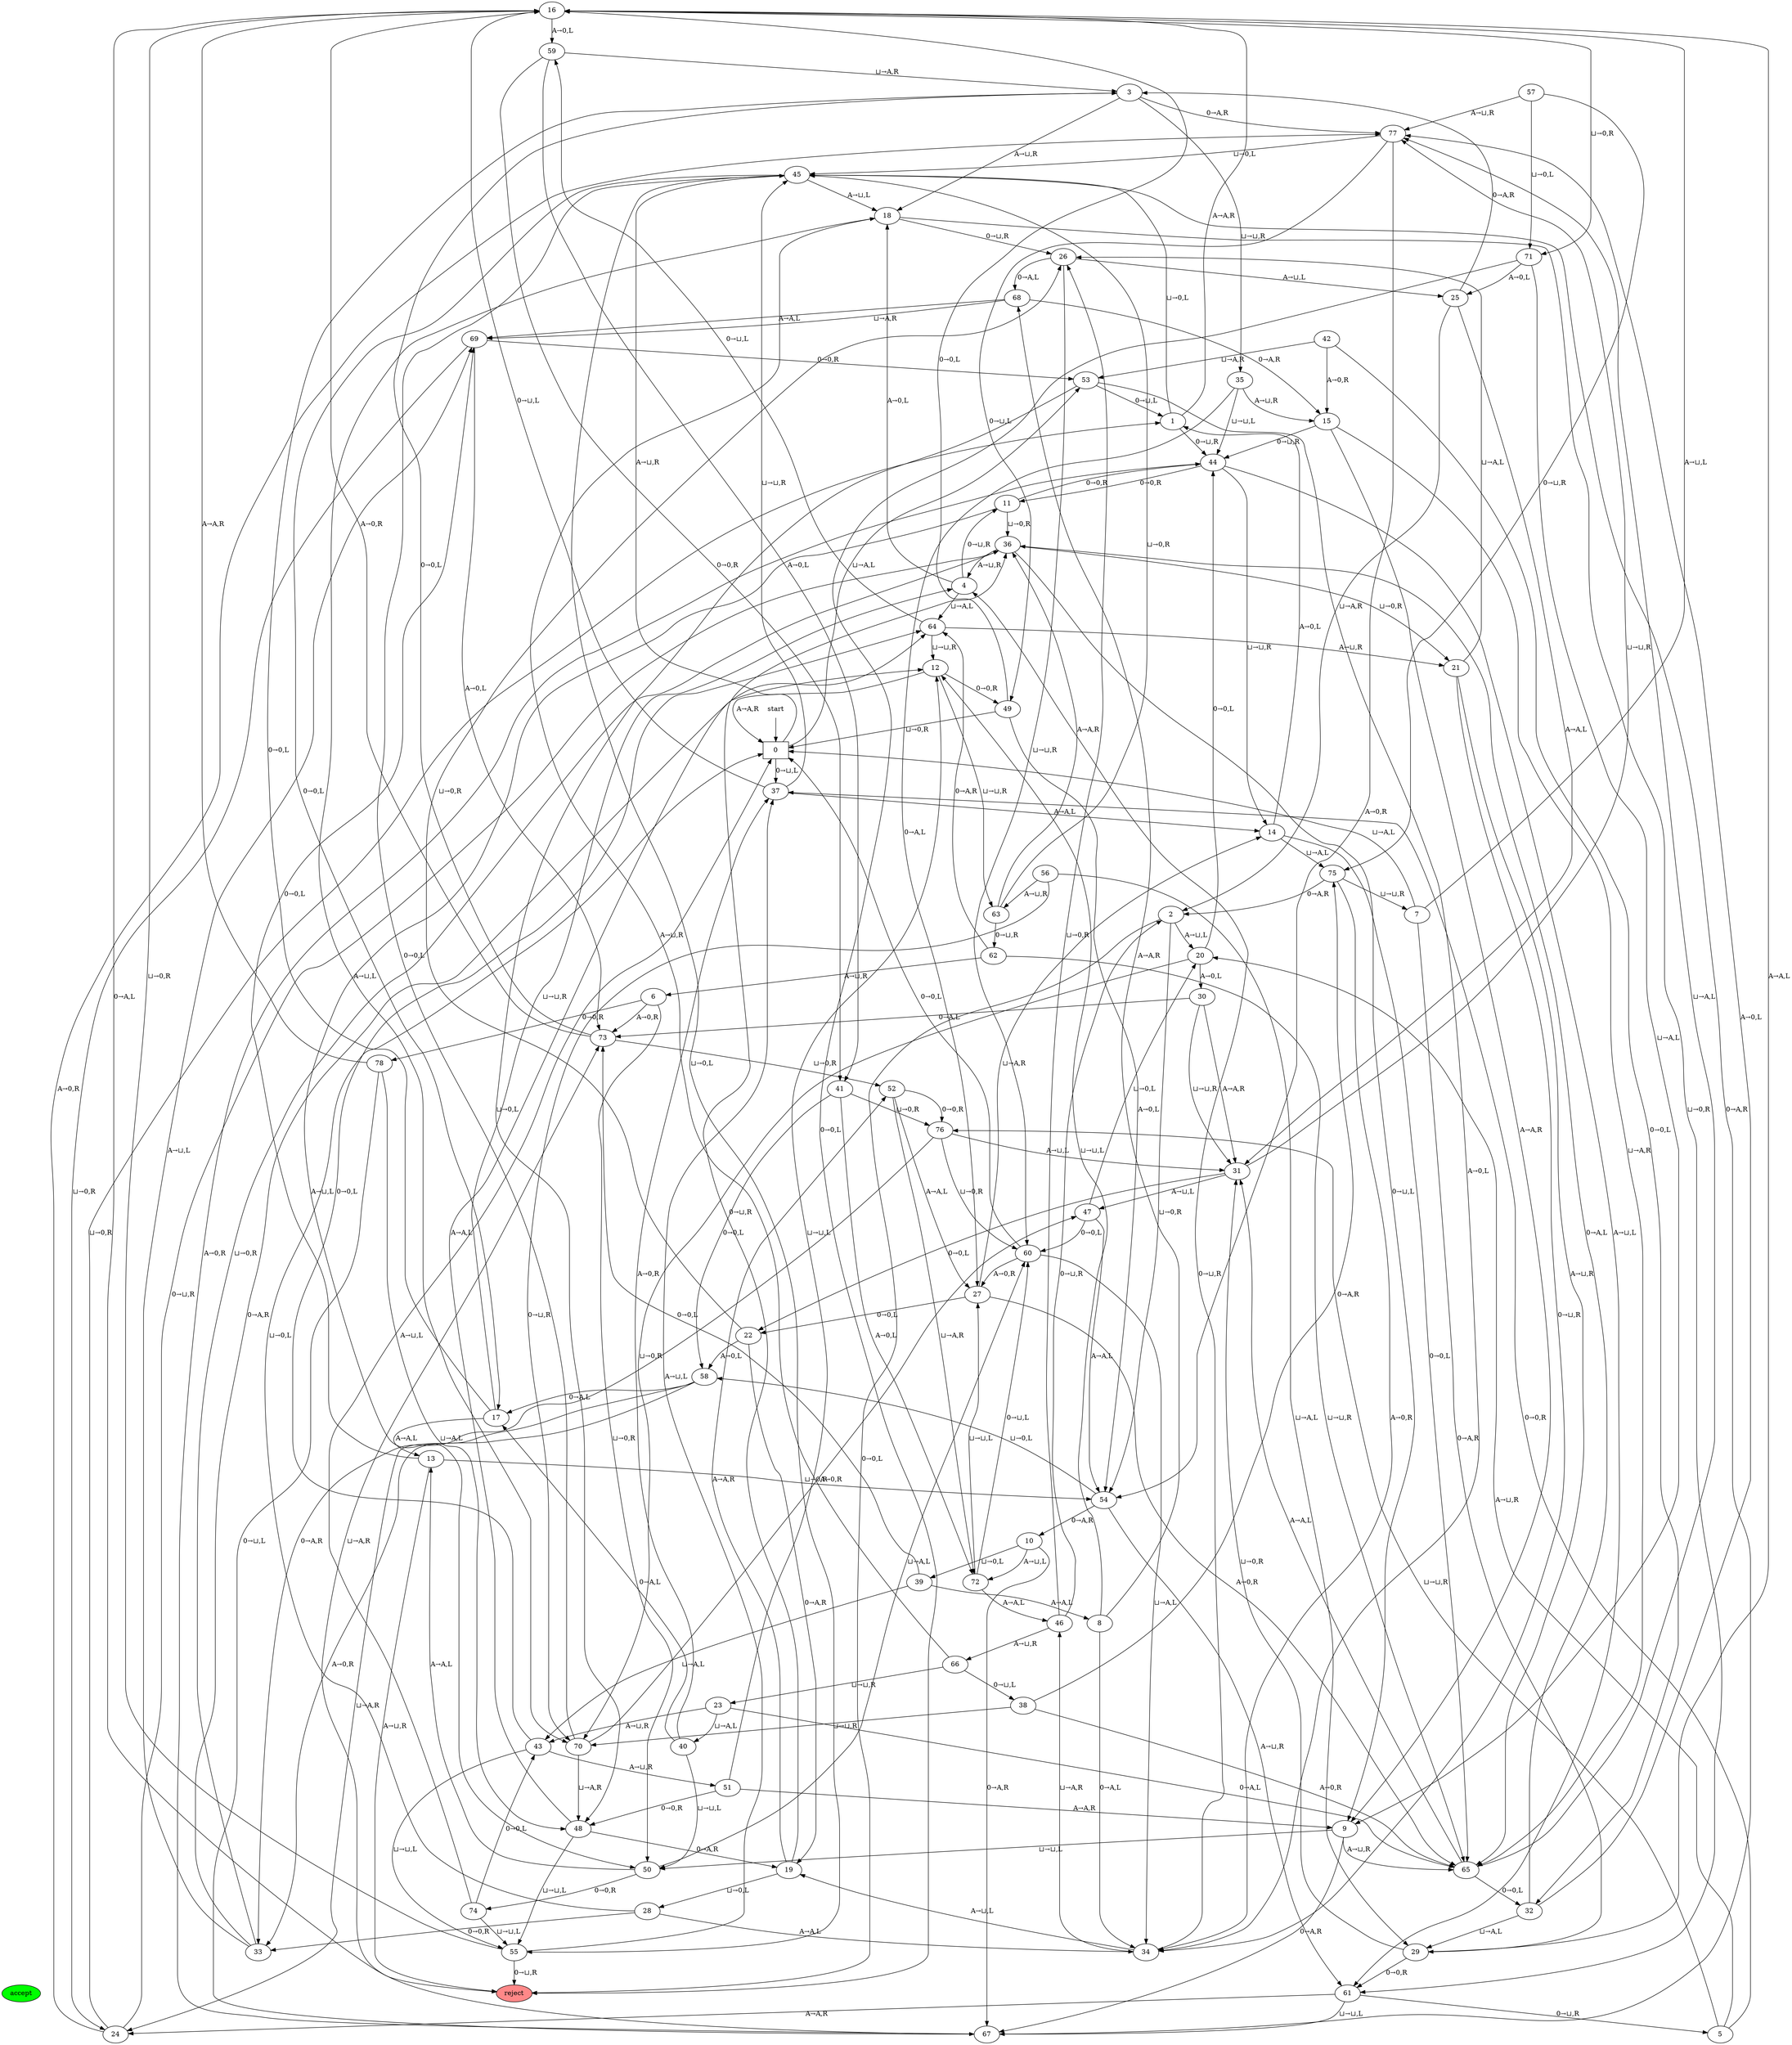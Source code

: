 digraph {
{
	79[fillcolor=green style=filled label="accept" group="flow"];
	80[fillcolor="#ff8888" style=filled label="reject" group="flow"];
	0[shape="box" group="flow"];
	start[shape=plaintext label="start" group="flow"];
}
{rank=same 79 80}
start -> 0;
0 -> 37[label="0→⊔,L"];
0 -> 45[label="A→⊔,R"];
0 -> 53[label="⊔→A,L"];
1 -> 44[label="0→⊔,R"];
1 -> 16[label="A→A,R"];
1 -> 45[label="⊔→0,L"];
2 -> 80[label="0→0,L"];
2 -> 20[label="A→⊔,L"];
2 -> 54[label="⊔→0,R"];
3 -> 77[label="0→A,R"];
3 -> 18[label="A→⊔,R"];
3 -> 35[label="⊔→⊔,R"];
4 -> 11[label="0→⊔,R"];
4 -> 18[label="A→0,L"];
4 -> 64[label="⊔→A,L"];
5 -> 37[label="0→0,R"];
5 -> 20[label="A→⊔,R"];
5 -> 76[label="⊔→⊔,R"];
6 -> 78[label="0→0,R"];
6 -> 73[label="A→0,R"];
6 -> 50[label="⊔→0,R"];
7 -> 29[label="0→A,R"];
7 -> 16[label="A→⊔,L"];
7 -> 0[label="⊔→A,L"];
8 -> 34[label="0→A,L"];
8 -> 68[label="A→A,R"];
8 -> 12[label="⊔→⊔,L"];
9 -> 67[label="0→A,R"];
9 -> 65[label="A→⊔,R"];
9 -> 50[label="⊔→⊔,L"];
10 -> 67[label="0→A,R"];
10 -> 72[label="A→⊔,L"];
10 -> 39[label="⊔→0,L"];
11 -> 44[label="0→0,R"];
11 -> 50[label="A→⊔,L"];
11 -> 36[label="⊔→0,R"];
12 -> 49[label="0→0,R"];
12 -> 0[label="A→A,R"];
12 -> 63[label="⊔→⊔,R"];
13 -> 69[label="0→0,L"];
13 -> 80[label="A→⊔,R"];
13 -> 54[label="⊔→0,R"];
14 -> 65[label="0→0,L"];
14 -> 1[label="A→0,L"];
14 -> 75[label="⊔→A,L"];
15 -> 44[label="0→⊔,R"];
15 -> 9[label="A→A,R"];
15 -> 65[label="⊔→A,R"];
16 -> 80[label="0→A,L"];
16 -> 59[label="A→0,L"];
16 -> 71[label="⊔→0,R"];
17 -> 3[label="0→0,L"];
17 -> 13[label="A→A,L"];
17 -> 4[label="⊔→⊔,R"];
18 -> 26[label="0→⊔,R"];
18 -> 70[label="A→⊔,L"];
18 -> 61[label="⊔→0,R"];
19 -> 36[label="0→⊔,R"];
19 -> 52[label="A→A,R"];
19 -> 28[label="⊔→0,L"];
20 -> 44[label="0→0,L"];
20 -> 30[label="A→0,L"];
20 -> 70[label="⊔→0,R"];
21 -> 34[label="0→⊔,R"];
21 -> 65[label="A→⊔,R"];
21 -> 26[label="⊔→A,L"];
22 -> 19[label="0→A,R"];
22 -> 58[label="A→0,L"];
22 -> 26[label="⊔→0,R"];
23 -> 65[label="0→A,L"];
23 -> 43[label="A→⊔,R"];
23 -> 40[label="⊔→A,L"];
24 -> 36[label="0→⊔,R"];
24 -> 77[label="A→0,R"];
24 -> 1[label="⊔→0,R"];
25 -> 3[label="0→A,R"];
25 -> 31[label="A→A,L"];
25 -> 2[label="⊔→A,R"];
26 -> 68[label="0→A,L"];
26 -> 25[label="A→⊔,L"];
26 -> 60[label="⊔→⊔,R"];
27 -> 22[label="0→0,L"];
27 -> 65[label="A→0,R"];
27 -> 14[label="⊔→A,R"];
28 -> 33[label="0→0,R"];
28 -> 34[label="A→A,L"];
28 -> 0[label="⊔→0,L"];
29 -> 61[label="0→0,R"];
29 -> 16[label="A→A,L"];
29 -> 31[label="⊔→0,R"];
30 -> 73[label="0→A,L"];
30 -> 31[label="A→A,R"];
30 -> 31[label="⊔→⊔,R"];
31 -> 22[label="0→0,L"];
31 -> 47[label="A→⊔,L"];
31 -> 77[label="⊔→⊔,R"];
32 -> 36[label="0→A,L"];
32 -> 77[label="A→0,L"];
32 -> 29[label="⊔→A,L"];
33 -> 12[label="0→A,R"];
33 -> 69[label="A→⊔,L"];
33 -> 36[label="⊔→0,R"];
34 -> 4[label="0→⊔,R"];
34 -> 19[label="A→⊔,L"];
34 -> 46[label="⊔→A,R"];
35 -> 27[label="0→A,L"];
35 -> 15[label="A→⊔,R"];
35 -> 44[label="⊔→⊔,L"];
36 -> 9[label="0→⊔,L"];
36 -> 4[label="A→⊔,R"];
36 -> 21[label="⊔→0,R"];
37 -> 16[label="0→⊔,L"];
37 -> 14[label="A→A,L"];
37 -> 45[label="⊔→⊔,R"];
38 -> 75[label="0→A,R"];
38 -> 65[label="A→0,R"];
38 -> 70[label="⊔→⊔,R"];
39 -> 73[label="0→0,L"];
39 -> 8[label="A→A,L"];
39 -> 43[label="⊔→A,L"];
40 -> 17[label="0→A,L"];
40 -> 37[label="A→0,R"];
40 -> 50[label="⊔→⊔,L"];
41 -> 58[label="0→0,L"];
41 -> 72[label="A→0,L"];
41 -> 76[label="⊔→0,R"];
42 -> 32[label="0→0,L"];
42 -> 15[label="A→0,R"];
42 -> 53[label="⊔→A,R"];
43 -> 64[label="0→0,L"];
43 -> 51[label="A→⊔,R"];
43 -> 55[label="⊔→⊔,L"];
44 -> 11[label="0→0,R"];
44 -> 61[label="A→⊔,L"];
44 -> 14[label="⊔→⊔,R"];
45 -> 17[label="0→0,L"];
45 -> 18[label="A→⊔,L"];
45 -> 55[label="⊔→0,L"];
46 -> 2[label="0→⊔,R"];
46 -> 66[label="A→⊔,R"];
46 -> 26[label="⊔→0,R"];
47 -> 60[label="0→0,L"];
47 -> 54[label="A→A,L"];
47 -> 20[label="⊔→0,L"];
48 -> 19[label="0→A,R"];
48 -> 64[label="A→A,L"];
48 -> 55[label="⊔→⊔,L"];
49 -> 16[label="0→0,L"];
49 -> 54[label="A→0,L"];
49 -> 0[label="⊔→0,R"];
50 -> 74[label="0→0,R"];
50 -> 13[label="A→A,L"];
50 -> 60[label="⊔→A,L"];
51 -> 48[label="0→0,R"];
51 -> 9[label="A→A,R"];
51 -> 12[label="⊔→⊔,L"];
52 -> 76[label="0→0,R"];
52 -> 27[label="A→A,L"];
52 -> 72[label="⊔→A,R"];
53 -> 1[label="0→⊔,L"];
53 -> 34[label="A→0,L"];
53 -> 48[label="⊔→0,L"];
54 -> 10[label="0→A,R"];
54 -> 61[label="A→⊔,R"];
54 -> 58[label="⊔→0,L"];
55 -> 80[label="0→⊔,R"];
55 -> 37[label="A→⊔,L"];
55 -> 16[label="⊔→0,R"];
56 -> 70[label="0→⊔,R"];
56 -> 63[label="A→⊔,R"];
56 -> 29[label="⊔→A,L"];
57 -> 75[label="0→⊔,R"];
57 -> 77[label="A→⊔,R"];
57 -> 71[label="⊔→0,L"];
58 -> 17[label="0→A,L"];
58 -> 33[label="A→0,R"];
58 -> 24[label="⊔→A,R"];
59 -> 41[label="0→0,R"];
59 -> 41[label="A→0,L"];
59 -> 3[label="⊔→A,R"];
60 -> 0[label="0→0,L"];
60 -> 27[label="A→0,R"];
60 -> 34[label="⊔→A,L"];
61 -> 5[label="0→⊔,R"];
61 -> 24[label="A→A,R"];
61 -> 67[label="⊔→⊔,L"];
62 -> 64[label="0→A,R"];
62 -> 6[label="A→⊔,R"];
62 -> 65[label="⊔→⊔,R"];
63 -> 62[label="0→⊔,R"];
63 -> 36[label="A→A,R"];
63 -> 45[label="⊔→0,R"];
64 -> 59[label="0→⊔,L"];
64 -> 21[label="A→⊔,R"];
64 -> 12[label="⊔→⊔,R"];
65 -> 32[label="0→0,L"];
65 -> 31[label="A→A,L"];
65 -> 77[label="⊔→A,L"];
66 -> 38[label="0→⊔,L"];
66 -> 18[label="A→⊔,R"];
66 -> 23[label="⊔→⊔,R"];
67 -> 45[label="0→A,R"];
67 -> 44[label="A→0,R"];
67 -> 73[label="⊔→A,R"];
68 -> 15[label="0→A,R"];
68 -> 69[label="A→A,L"];
68 -> 69[label="⊔→A,R"];
69 -> 53[label="0→0,R"];
69 -> 73[label="A→0,L"];
69 -> 24[label="⊔→0,R"];
70 -> 45[label="0→0,L"];
70 -> 47[label="A→0,R"];
70 -> 48[label="⊔→A,R"];
71 -> 80[label="0→0,L"];
71 -> 25[label="A→0,L"];
71 -> 9[label="⊔→A,L"];
72 -> 60[label="0→⊔,L"];
72 -> 46[label="A→A,L"];
72 -> 27[label="⊔→⊔,L"];
73 -> 3[label="0→0,L"];
73 -> 16[label="A→0,R"];
73 -> 52[label="⊔→0,R"];
74 -> 43[label="0→0,L"];
74 -> 0[label="A→⊔,L"];
74 -> 55[label="⊔→⊔,L"];
75 -> 2[label="0→A,R"];
75 -> 34[label="A→0,R"];
75 -> 7[label="⊔→⊔,R"];
76 -> 33[label="0→A,R"];
76 -> 31[label="A→⊔,L"];
76 -> 60[label="⊔→0,R"];
77 -> 49[label="0→⊔,L"];
77 -> 54[label="A→0,R"];
77 -> 45[label="⊔→0,L"];
78 -> 67[label="0→⊔,L"];
78 -> 16[label="A→A,R"];
78 -> 48[label="⊔→A,L"];
}